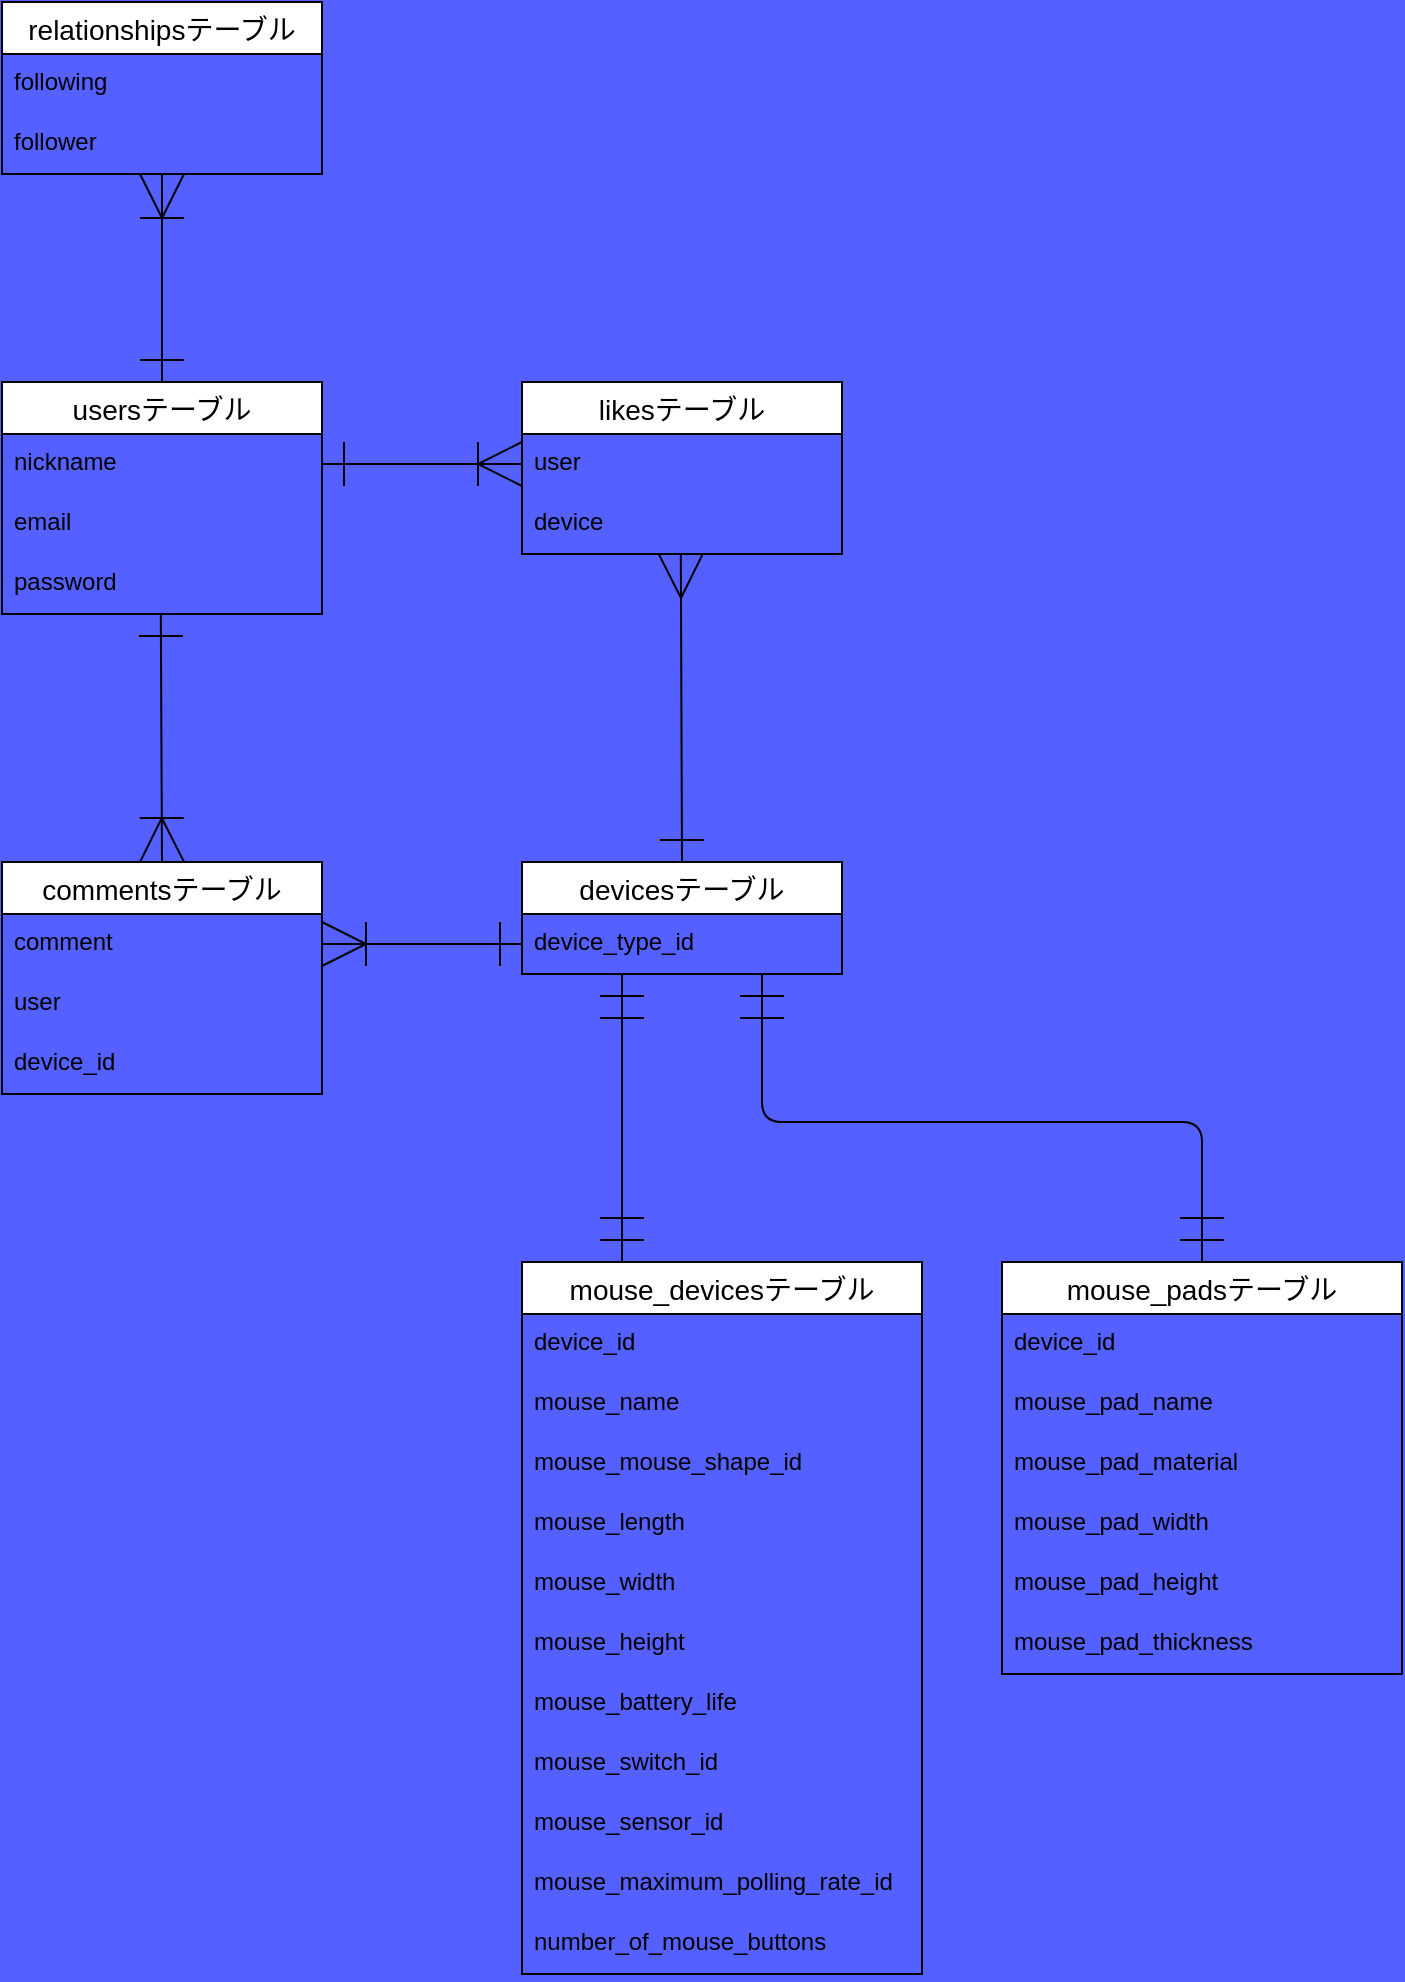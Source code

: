 <mxfile>
    <diagram id="jO7r6uYKPWrPmokmA7Lc" name="ページ1">
        <mxGraphModel dx="578" dy="655" grid="1" gridSize="10" guides="1" tooltips="1" connect="1" arrows="1" fold="1" page="1" pageScale="1" pageWidth="827" pageHeight="1169" background="#5460FF" math="0" shadow="0">
            <root>
                <mxCell id="0"/>
                <mxCell id="1" parent="0"/>
                <mxCell id="108" style="edgeStyle=orthogonalEdgeStyle;html=1;startArrow=ERone;startFill=0;endArrow=ERoneToMany;endFill=0;elbow=vertical;endSize=20;startSize=20;" parent="1" source="2" target="18" edge="1">
                    <mxGeometry relative="1" as="geometry"/>
                </mxCell>
                <mxCell id="2" value="usersテーブル" style="swimlane;fontStyle=0;childLayout=stackLayout;horizontal=1;startSize=26;horizontalStack=0;resizeParent=1;resizeParentMax=0;resizeLast=0;collapsible=1;marginBottom=0;align=center;fontSize=14;" parent="1" vertex="1">
                    <mxGeometry x="60" y="300" width="160" height="116" as="geometry"/>
                </mxCell>
                <mxCell id="3" value="nickname" style="text;strokeColor=none;fillColor=none;spacingLeft=4;spacingRight=4;overflow=hidden;rotatable=0;points=[[0,0.5],[1,0.5]];portConstraint=eastwest;fontSize=12;" parent="2" vertex="1">
                    <mxGeometry y="26" width="160" height="30" as="geometry"/>
                </mxCell>
                <mxCell id="4" value="email" style="text;strokeColor=none;fillColor=none;spacingLeft=4;spacingRight=4;overflow=hidden;rotatable=0;points=[[0,0.5],[1,0.5]];portConstraint=eastwest;fontSize=12;" parent="2" vertex="1">
                    <mxGeometry y="56" width="160" height="30" as="geometry"/>
                </mxCell>
                <mxCell id="5" value="password&#10;" style="text;strokeColor=none;fillColor=none;spacingLeft=4;spacingRight=4;overflow=hidden;rotatable=0;points=[[0,0.5],[1,0.5]];portConstraint=eastwest;fontSize=12;" parent="2" vertex="1">
                    <mxGeometry y="86" width="160" height="30" as="geometry"/>
                </mxCell>
                <mxCell id="6" value="likesテーブル" style="swimlane;fontStyle=0;childLayout=stackLayout;horizontal=1;startSize=26;horizontalStack=0;resizeParent=1;resizeParentMax=0;resizeLast=0;collapsible=1;marginBottom=0;align=center;fontSize=14;" parent="1" vertex="1">
                    <mxGeometry x="320" y="300" width="160" height="86" as="geometry"/>
                </mxCell>
                <mxCell id="7" value="user" style="text;strokeColor=none;fillColor=none;spacingLeft=4;spacingRight=4;overflow=hidden;rotatable=0;points=[[0,0.5],[1,0.5]];portConstraint=eastwest;fontSize=12;" parent="6" vertex="1">
                    <mxGeometry y="26" width="160" height="30" as="geometry"/>
                </mxCell>
                <mxCell id="8" value="device" style="text;strokeColor=none;fillColor=none;spacingLeft=4;spacingRight=4;overflow=hidden;rotatable=0;points=[[0,0.5],[1,0.5]];portConstraint=eastwest;fontSize=12;" parent="6" vertex="1">
                    <mxGeometry y="56" width="160" height="30" as="geometry"/>
                </mxCell>
                <mxCell id="107" style="edgeStyle=orthogonalEdgeStyle;html=1;entryX=0.25;entryY=0;entryDx=0;entryDy=0;startArrow=ERmandOne;startFill=0;endArrow=ERmandOne;endFill=0;elbow=vertical;endSize=20;startSize=20;" parent="1" source="10" target="24" edge="1">
                    <mxGeometry relative="1" as="geometry">
                        <Array as="points">
                            <mxPoint x="370" y="630"/>
                            <mxPoint x="370" y="630"/>
                        </Array>
                    </mxGeometry>
                </mxCell>
                <mxCell id="10" value="devicesテーブル" style="swimlane;fontStyle=0;childLayout=stackLayout;horizontal=1;startSize=26;horizontalStack=0;resizeParent=1;resizeParentMax=0;resizeLast=0;collapsible=1;marginBottom=0;align=center;fontSize=14;" parent="1" vertex="1">
                    <mxGeometry x="320" y="540" width="160" height="56" as="geometry"/>
                </mxCell>
                <mxCell id="11" value="device_type_id" style="text;strokeColor=none;fillColor=none;spacingLeft=4;spacingRight=4;overflow=hidden;rotatable=0;points=[[0,0.5],[1,0.5]];portConstraint=eastwest;fontSize=12;" parent="10" vertex="1">
                    <mxGeometry y="26" width="160" height="30" as="geometry"/>
                </mxCell>
                <mxCell id="14" value="commentsテーブル" style="swimlane;fontStyle=0;childLayout=stackLayout;horizontal=1;startSize=26;horizontalStack=0;resizeParent=1;resizeParentMax=0;resizeLast=0;collapsible=1;marginBottom=0;align=center;fontSize=14;" parent="1" vertex="1">
                    <mxGeometry x="60" y="540" width="160" height="116" as="geometry"/>
                </mxCell>
                <mxCell id="15" value="comment" style="text;strokeColor=none;fillColor=none;spacingLeft=4;spacingRight=4;overflow=hidden;rotatable=0;points=[[0,0.5],[1,0.5]];portConstraint=eastwest;fontSize=12;" parent="14" vertex="1">
                    <mxGeometry y="26" width="160" height="30" as="geometry"/>
                </mxCell>
                <mxCell id="16" value="user" style="text;strokeColor=none;fillColor=none;spacingLeft=4;spacingRight=4;overflow=hidden;rotatable=0;points=[[0,0.5],[1,0.5]];portConstraint=eastwest;fontSize=12;" parent="14" vertex="1">
                    <mxGeometry y="56" width="160" height="30" as="geometry"/>
                </mxCell>
                <mxCell id="17" value="device_id" style="text;strokeColor=none;fillColor=none;spacingLeft=4;spacingRight=4;overflow=hidden;rotatable=0;points=[[0,0.5],[1,0.5]];portConstraint=eastwest;fontSize=12;" parent="14" vertex="1">
                    <mxGeometry y="86" width="160" height="30" as="geometry"/>
                </mxCell>
                <mxCell id="18" value="relationshipsテーブル" style="swimlane;fontStyle=0;childLayout=stackLayout;horizontal=1;startSize=26;horizontalStack=0;resizeParent=1;resizeParentMax=0;resizeLast=0;collapsible=1;marginBottom=0;align=center;fontSize=14;" parent="1" vertex="1">
                    <mxGeometry x="60" y="110" width="160" height="86" as="geometry"/>
                </mxCell>
                <mxCell id="20" value="following" style="text;strokeColor=none;fillColor=none;spacingLeft=4;spacingRight=4;overflow=hidden;rotatable=0;points=[[0,0.5],[1,0.5]];portConstraint=eastwest;fontSize=12;" parent="18" vertex="1">
                    <mxGeometry y="26" width="160" height="30" as="geometry"/>
                </mxCell>
                <mxCell id="21" value="follower" style="text;strokeColor=none;fillColor=none;spacingLeft=4;spacingRight=4;overflow=hidden;rotatable=0;points=[[0,0.5],[1,0.5]];portConstraint=eastwest;fontSize=12;" parent="18" vertex="1">
                    <mxGeometry y="56" width="160" height="30" as="geometry"/>
                </mxCell>
                <mxCell id="24" value="mouse_devicesテーブル" style="swimlane;fontStyle=0;childLayout=stackLayout;horizontal=1;startSize=26;horizontalStack=0;resizeParent=1;resizeParentMax=0;resizeLast=0;collapsible=1;marginBottom=0;align=center;fontSize=14;" parent="1" vertex="1">
                    <mxGeometry x="320" y="740" width="200" height="356" as="geometry"/>
                </mxCell>
                <mxCell id="25" value="device_id" style="text;strokeColor=none;fillColor=none;spacingLeft=4;spacingRight=4;overflow=hidden;rotatable=0;points=[[0,0.5],[1,0.5]];portConstraint=eastwest;fontSize=12;" parent="24" vertex="1">
                    <mxGeometry y="26" width="200" height="30" as="geometry"/>
                </mxCell>
                <mxCell id="26" value="mouse_name" style="text;strokeColor=none;fillColor=none;spacingLeft=4;spacingRight=4;overflow=hidden;rotatable=0;points=[[0,0.5],[1,0.5]];portConstraint=eastwest;fontSize=12;" parent="24" vertex="1">
                    <mxGeometry y="56" width="200" height="30" as="geometry"/>
                </mxCell>
                <mxCell id="27" value="mouse_mouse_shape_id" style="text;strokeColor=none;fillColor=none;spacingLeft=4;spacingRight=4;overflow=hidden;rotatable=0;points=[[0,0.5],[1,0.5]];portConstraint=eastwest;fontSize=12;" parent="24" vertex="1">
                    <mxGeometry y="86" width="200" height="30" as="geometry"/>
                </mxCell>
                <mxCell id="54" value="mouse_length" style="text;strokeColor=none;fillColor=none;spacingLeft=4;spacingRight=4;overflow=hidden;rotatable=0;points=[[0,0.5],[1,0.5]];portConstraint=eastwest;fontSize=12;" parent="24" vertex="1">
                    <mxGeometry y="116" width="200" height="30" as="geometry"/>
                </mxCell>
                <mxCell id="55" value="mouse_width" style="text;strokeColor=none;fillColor=none;spacingLeft=4;spacingRight=4;overflow=hidden;rotatable=0;points=[[0,0.5],[1,0.5]];portConstraint=eastwest;fontSize=12;" parent="24" vertex="1">
                    <mxGeometry y="146" width="200" height="30" as="geometry"/>
                </mxCell>
                <mxCell id="57" value="mouse_height" style="text;strokeColor=none;fillColor=none;spacingLeft=4;spacingRight=4;overflow=hidden;rotatable=0;points=[[0,0.5],[1,0.5]];portConstraint=eastwest;fontSize=12;" parent="24" vertex="1">
                    <mxGeometry y="176" width="200" height="30" as="geometry"/>
                </mxCell>
                <mxCell id="56" value="mouse_battery_life" style="text;strokeColor=none;fillColor=none;spacingLeft=4;spacingRight=4;overflow=hidden;rotatable=0;points=[[0,0.5],[1,0.5]];portConstraint=eastwest;fontSize=12;" parent="24" vertex="1">
                    <mxGeometry y="206" width="200" height="30" as="geometry"/>
                </mxCell>
                <mxCell id="61" value="mouse_switch_id" style="text;strokeColor=none;fillColor=none;spacingLeft=4;spacingRight=4;overflow=hidden;rotatable=0;points=[[0,0.5],[1,0.5]];portConstraint=eastwest;fontSize=12;" parent="24" vertex="1">
                    <mxGeometry y="236" width="200" height="30" as="geometry"/>
                </mxCell>
                <mxCell id="60" value="mouse_sensor_id" style="text;strokeColor=none;fillColor=none;spacingLeft=4;spacingRight=4;overflow=hidden;rotatable=0;points=[[0,0.5],[1,0.5]];portConstraint=eastwest;fontSize=12;" parent="24" vertex="1">
                    <mxGeometry y="266" width="200" height="30" as="geometry"/>
                </mxCell>
                <mxCell id="59" value="mouse_maximum_polling_rate_id" style="text;strokeColor=none;fillColor=none;spacingLeft=4;spacingRight=4;overflow=hidden;rotatable=0;points=[[0,0.5],[1,0.5]];portConstraint=eastwest;fontSize=12;" parent="24" vertex="1">
                    <mxGeometry y="296" width="200" height="30" as="geometry"/>
                </mxCell>
                <mxCell id="58" value="number_of_mouse_buttons" style="text;strokeColor=none;fillColor=none;spacingLeft=4;spacingRight=4;overflow=hidden;rotatable=0;points=[[0,0.5],[1,0.5]];portConstraint=eastwest;fontSize=12;" parent="24" vertex="1">
                    <mxGeometry y="326" width="200" height="30" as="geometry"/>
                </mxCell>
                <mxCell id="94" value="" style="endArrow=ERone;html=1;elbow=vertical;exitX=0.5;exitY=0;exitDx=0;exitDy=0;endFill=0;startArrow=ERoneToMany;startFill=0;fillOpacity=100;endSize=20;startSize=20;" parent="1" source="14" edge="1">
                    <mxGeometry width="50" height="50" relative="1" as="geometry">
                        <mxPoint x="139.41" y="516" as="sourcePoint"/>
                        <mxPoint x="139.41" y="416" as="targetPoint"/>
                    </mxGeometry>
                </mxCell>
                <mxCell id="100" value="" style="endArrow=ERmany;html=1;elbow=vertical;exitX=0.5;exitY=0;exitDx=0;exitDy=0;endFill=0;startArrow=ERone;startFill=0;endSize=20;startSize=20;" parent="1" source="10" edge="1">
                    <mxGeometry width="50" height="50" relative="1" as="geometry">
                        <mxPoint x="400" y="510" as="sourcePoint"/>
                        <mxPoint x="399.41" y="386" as="targetPoint"/>
                    </mxGeometry>
                </mxCell>
                <mxCell id="102" style="edgeStyle=orthogonalEdgeStyle;html=1;exitX=1;exitY=0.5;exitDx=0;exitDy=0;entryX=0;entryY=0.5;entryDx=0;entryDy=0;startArrow=ERoneToMany;startFill=0;endArrow=ERone;endFill=0;elbow=vertical;endSize=20;startSize=20;" parent="1" source="15" target="11" edge="1">
                    <mxGeometry relative="1" as="geometry"/>
                </mxCell>
                <mxCell id="105" style="edgeStyle=orthogonalEdgeStyle;html=1;exitX=0;exitY=0.5;exitDx=0;exitDy=0;entryX=1;entryY=0.5;entryDx=0;entryDy=0;startArrow=ERoneToMany;startFill=0;endArrow=ERone;endFill=0;elbow=vertical;endSize=20;startSize=20;" parent="1" source="7" target="3" edge="1">
                    <mxGeometry relative="1" as="geometry"/>
                </mxCell>
                <mxCell id="110" value="" style="edgeStyle=orthogonalEdgeStyle;fontSize=12;html=1;endArrow=ERmandOne;endFill=0;elbow=vertical;startArrow=ERmandOne;startFill=0;endSize=20;startSize=20;" parent="1" edge="1">
                    <mxGeometry width="100" height="100" relative="1" as="geometry">
                        <mxPoint x="660" y="740" as="sourcePoint"/>
                        <mxPoint x="440" y="596" as="targetPoint"/>
                        <Array as="points">
                            <mxPoint x="440" y="670"/>
                        </Array>
                    </mxGeometry>
                </mxCell>
                <mxCell id="111" value="mouse_padsテーブル" style="swimlane;fontStyle=0;childLayout=stackLayout;horizontal=1;startSize=26;horizontalStack=0;resizeParent=1;resizeParentMax=0;resizeLast=0;collapsible=1;marginBottom=0;align=center;fontSize=14;" parent="1" vertex="1">
                    <mxGeometry x="560" y="740" width="200" height="206" as="geometry"/>
                </mxCell>
                <mxCell id="112" value="device_id" style="text;strokeColor=none;fillColor=none;spacingLeft=4;spacingRight=4;overflow=hidden;rotatable=0;points=[[0,0.5],[1,0.5]];portConstraint=eastwest;fontSize=12;" parent="111" vertex="1">
                    <mxGeometry y="26" width="200" height="30" as="geometry"/>
                </mxCell>
                <mxCell id="113" value="mouse_pad_name" style="text;strokeColor=none;fillColor=none;spacingLeft=4;spacingRight=4;overflow=hidden;rotatable=0;points=[[0,0.5],[1,0.5]];portConstraint=eastwest;fontSize=12;" parent="111" vertex="1">
                    <mxGeometry y="56" width="200" height="30" as="geometry"/>
                </mxCell>
                <mxCell id="114" value="mouse_pad_material" style="text;strokeColor=none;fillColor=none;spacingLeft=4;spacingRight=4;overflow=hidden;rotatable=0;points=[[0,0.5],[1,0.5]];portConstraint=eastwest;fontSize=12;" parent="111" vertex="1">
                    <mxGeometry y="86" width="200" height="30" as="geometry"/>
                </mxCell>
                <mxCell id="115" value="mouse_pad_width" style="text;strokeColor=none;fillColor=none;spacingLeft=4;spacingRight=4;overflow=hidden;rotatable=0;points=[[0,0.5],[1,0.5]];portConstraint=eastwest;fontSize=12;" parent="111" vertex="1">
                    <mxGeometry y="116" width="200" height="30" as="geometry"/>
                </mxCell>
                <mxCell id="116" value="mouse_pad_height" style="text;strokeColor=none;fillColor=none;spacingLeft=4;spacingRight=4;overflow=hidden;rotatable=0;points=[[0,0.5],[1,0.5]];portConstraint=eastwest;fontSize=12;" parent="111" vertex="1">
                    <mxGeometry y="146" width="200" height="30" as="geometry"/>
                </mxCell>
                <mxCell id="117" value="mouse_pad_thickness" style="text;strokeColor=none;fillColor=none;spacingLeft=4;spacingRight=4;overflow=hidden;rotatable=0;points=[[0,0.5],[1,0.5]];portConstraint=eastwest;fontSize=12;" parent="111" vertex="1">
                    <mxGeometry y="176" width="200" height="30" as="geometry"/>
                </mxCell>
            </root>
        </mxGraphModel>
    </diagram>
</mxfile>